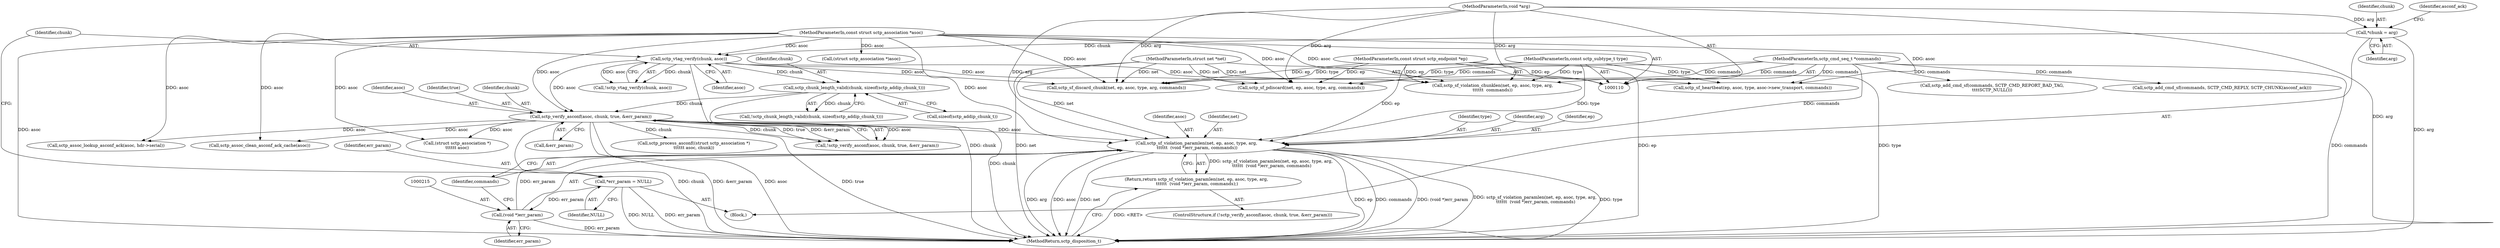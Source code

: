 digraph "0_linux_9de7922bc709eee2f609cd01d98aaedc4cf5ea74_1@pointer" {
"1000208" [label="(Call,sctp_sf_violation_paramlen(net, ep, asoc, type, arg,\n \t\t\t\t\t\t  (void *)err_param, commands))"];
"1000111" [label="(MethodParameterIn,struct net *net)"];
"1000112" [label="(MethodParameterIn,const struct sctp_endpoint *ep)"];
"1000201" [label="(Call,sctp_verify_asconf(asoc, chunk, true, &err_param))"];
"1000134" [label="(Call,sctp_vtag_verify(chunk, asoc))"];
"1000119" [label="(Call,*chunk = arg)"];
"1000115" [label="(MethodParameterIn,void *arg)"];
"1000113" [label="(MethodParameterIn,const struct sctp_association *asoc)"];
"1000172" [label="(Call,sctp_chunk_length_valid(chunk, sizeof(sctp_addip_chunk_t)))"];
"1000114" [label="(MethodParameterIn,const sctp_subtype_t type)"];
"1000214" [label="(Call,(void *)err_param)"];
"1000127" [label="(Call,*err_param = NULL)"];
"1000116" [label="(MethodParameterIn,sctp_cmd_seq_t *commands)"];
"1000207" [label="(Return,return sctp_sf_violation_paramlen(net, ep, asoc, type, arg,\n \t\t\t\t\t\t  (void *)err_param, commands);)"];
"1000211" [label="(Identifier,asoc)"];
"1000129" [label="(Identifier,NULL)"];
"1000112" [label="(MethodParameterIn,const struct sctp_endpoint *ep)"];
"1000238" [label="(Call,sctp_process_asconf((struct sctp_association *)\n\t\t\t\t\t\t asoc, chunk))"];
"1000171" [label="(Call,!sctp_chunk_length_valid(chunk, sizeof(sctp_addip_chunk_t)))"];
"1000143" [label="(Call,sctp_sf_pdiscard(net, ep, asoc, type, arg, commands))"];
"1000115" [label="(MethodParameterIn,void *arg)"];
"1000298" [label="(Call,sctp_sf_heartbeat(ep, asoc, type, asoc->new_transport, commands))"];
"1000207" [label="(Return,return sctp_sf_violation_paramlen(net, ep, asoc, type, arg,\n \t\t\t\t\t\t  (void *)err_param, commands);)"];
"1000202" [label="(Identifier,asoc)"];
"1000216" [label="(Identifier,err_param)"];
"1000136" [label="(Identifier,asoc)"];
"1000163" [label="(Call,sctp_sf_discard_chunk(net, ep, asoc, type, arg, commands))"];
"1000200" [label="(Call,!sctp_verify_asconf(asoc, chunk, true, &err_param))"];
"1000116" [label="(MethodParameterIn,sctp_cmd_seq_t *commands)"];
"1000288" [label="(Call,sctp_add_cmd_sf(commands, SCTP_CMD_REPLY, SCTP_CHUNK(asconf_ack)))"];
"1000128" [label="(Identifier,err_param)"];
"1000119" [label="(Call,*chunk = arg)"];
"1000134" [label="(Call,sctp_vtag_verify(chunk, asoc))"];
"1000133" [label="(Call,!sctp_vtag_verify(chunk, asoc))"];
"1000209" [label="(Identifier,net)"];
"1000201" [label="(Call,sctp_verify_asconf(asoc, chunk, true, &err_param))"];
"1000204" [label="(Identifier,true)"];
"1000212" [label="(Identifier,type)"];
"1000208" [label="(Call,sctp_sf_violation_paramlen(net, ep, asoc, type, arg,\n \t\t\t\t\t\t  (void *)err_param, commands))"];
"1000113" [label="(MethodParameterIn,const struct sctp_association *asoc)"];
"1000174" [label="(Call,sizeof(sctp_addip_chunk_t))"];
"1000315" [label="(MethodReturn,sctp_disposition_t)"];
"1000205" [label="(Call,&err_param)"];
"1000135" [label="(Identifier,chunk)"];
"1000117" [label="(Block,)"];
"1000121" [label="(Identifier,arg)"];
"1000214" [label="(Call,(void *)err_param)"];
"1000234" [label="(Call,sctp_assoc_clean_asconf_ack_cache(asoc))"];
"1000173" [label="(Identifier,chunk)"];
"1000111" [label="(MethodParameterIn,struct net *net)"];
"1000203" [label="(Identifier,chunk)"];
"1000213" [label="(Identifier,arg)"];
"1000120" [label="(Identifier,chunk)"];
"1000124" [label="(Identifier,asconf_ack)"];
"1000308" [label="(Call,(struct sctp_association *)asoc)"];
"1000210" [label="(Identifier,ep)"];
"1000138" [label="(Call,sctp_add_cmd_sf(commands, SCTP_CMD_REPORT_BAD_TAG,\n\t\t\t\tSCTP_NULL()))"];
"1000114" [label="(MethodParameterIn,const sctp_subtype_t type)"];
"1000199" [label="(ControlStructure,if (!sctp_verify_asconf(asoc, chunk, true, &err_param)))"];
"1000262" [label="(Call,sctp_assoc_lookup_asconf_ack(asoc, hdr->serial))"];
"1000127" [label="(Call,*err_param = NULL)"];
"1000177" [label="(Call,sctp_sf_violation_chunklen(net, ep, asoc, type, arg,\n\t\t\t\t\t\t  commands))"];
"1000172" [label="(Call,sctp_chunk_length_valid(chunk, sizeof(sctp_addip_chunk_t)))"];
"1000217" [label="(Identifier,commands)"];
"1000239" [label="(Call,(struct sctp_association *)\n\t\t\t\t\t\t asoc)"];
"1000208" -> "1000207"  [label="AST: "];
"1000208" -> "1000217"  [label="CFG: "];
"1000209" -> "1000208"  [label="AST: "];
"1000210" -> "1000208"  [label="AST: "];
"1000211" -> "1000208"  [label="AST: "];
"1000212" -> "1000208"  [label="AST: "];
"1000213" -> "1000208"  [label="AST: "];
"1000214" -> "1000208"  [label="AST: "];
"1000217" -> "1000208"  [label="AST: "];
"1000207" -> "1000208"  [label="CFG: "];
"1000208" -> "1000315"  [label="DDG: net"];
"1000208" -> "1000315"  [label="DDG: ep"];
"1000208" -> "1000315"  [label="DDG: commands"];
"1000208" -> "1000315"  [label="DDG: (void *)err_param"];
"1000208" -> "1000315"  [label="DDG: sctp_sf_violation_paramlen(net, ep, asoc, type, arg,\n \t\t\t\t\t\t  (void *)err_param, commands)"];
"1000208" -> "1000315"  [label="DDG: type"];
"1000208" -> "1000315"  [label="DDG: arg"];
"1000208" -> "1000315"  [label="DDG: asoc"];
"1000208" -> "1000207"  [label="DDG: sctp_sf_violation_paramlen(net, ep, asoc, type, arg,\n \t\t\t\t\t\t  (void *)err_param, commands)"];
"1000111" -> "1000208"  [label="DDG: net"];
"1000112" -> "1000208"  [label="DDG: ep"];
"1000201" -> "1000208"  [label="DDG: asoc"];
"1000113" -> "1000208"  [label="DDG: asoc"];
"1000114" -> "1000208"  [label="DDG: type"];
"1000115" -> "1000208"  [label="DDG: arg"];
"1000214" -> "1000208"  [label="DDG: err_param"];
"1000116" -> "1000208"  [label="DDG: commands"];
"1000111" -> "1000110"  [label="AST: "];
"1000111" -> "1000315"  [label="DDG: net"];
"1000111" -> "1000143"  [label="DDG: net"];
"1000111" -> "1000163"  [label="DDG: net"];
"1000111" -> "1000177"  [label="DDG: net"];
"1000112" -> "1000110"  [label="AST: "];
"1000112" -> "1000315"  [label="DDG: ep"];
"1000112" -> "1000143"  [label="DDG: ep"];
"1000112" -> "1000163"  [label="DDG: ep"];
"1000112" -> "1000177"  [label="DDG: ep"];
"1000112" -> "1000298"  [label="DDG: ep"];
"1000201" -> "1000200"  [label="AST: "];
"1000201" -> "1000205"  [label="CFG: "];
"1000202" -> "1000201"  [label="AST: "];
"1000203" -> "1000201"  [label="AST: "];
"1000204" -> "1000201"  [label="AST: "];
"1000205" -> "1000201"  [label="AST: "];
"1000200" -> "1000201"  [label="CFG: "];
"1000201" -> "1000315"  [label="DDG: chunk"];
"1000201" -> "1000315"  [label="DDG: &err_param"];
"1000201" -> "1000315"  [label="DDG: asoc"];
"1000201" -> "1000315"  [label="DDG: true"];
"1000201" -> "1000200"  [label="DDG: asoc"];
"1000201" -> "1000200"  [label="DDG: chunk"];
"1000201" -> "1000200"  [label="DDG: true"];
"1000201" -> "1000200"  [label="DDG: &err_param"];
"1000134" -> "1000201"  [label="DDG: asoc"];
"1000113" -> "1000201"  [label="DDG: asoc"];
"1000172" -> "1000201"  [label="DDG: chunk"];
"1000201" -> "1000234"  [label="DDG: asoc"];
"1000201" -> "1000239"  [label="DDG: asoc"];
"1000201" -> "1000238"  [label="DDG: chunk"];
"1000201" -> "1000262"  [label="DDG: asoc"];
"1000134" -> "1000133"  [label="AST: "];
"1000134" -> "1000136"  [label="CFG: "];
"1000135" -> "1000134"  [label="AST: "];
"1000136" -> "1000134"  [label="AST: "];
"1000133" -> "1000134"  [label="CFG: "];
"1000134" -> "1000315"  [label="DDG: chunk"];
"1000134" -> "1000133"  [label="DDG: chunk"];
"1000134" -> "1000133"  [label="DDG: asoc"];
"1000119" -> "1000134"  [label="DDG: chunk"];
"1000113" -> "1000134"  [label="DDG: asoc"];
"1000134" -> "1000143"  [label="DDG: asoc"];
"1000134" -> "1000163"  [label="DDG: asoc"];
"1000134" -> "1000172"  [label="DDG: chunk"];
"1000134" -> "1000177"  [label="DDG: asoc"];
"1000119" -> "1000117"  [label="AST: "];
"1000119" -> "1000121"  [label="CFG: "];
"1000120" -> "1000119"  [label="AST: "];
"1000121" -> "1000119"  [label="AST: "];
"1000124" -> "1000119"  [label="CFG: "];
"1000119" -> "1000315"  [label="DDG: arg"];
"1000115" -> "1000119"  [label="DDG: arg"];
"1000115" -> "1000110"  [label="AST: "];
"1000115" -> "1000315"  [label="DDG: arg"];
"1000115" -> "1000143"  [label="DDG: arg"];
"1000115" -> "1000163"  [label="DDG: arg"];
"1000115" -> "1000177"  [label="DDG: arg"];
"1000113" -> "1000110"  [label="AST: "];
"1000113" -> "1000315"  [label="DDG: asoc"];
"1000113" -> "1000143"  [label="DDG: asoc"];
"1000113" -> "1000163"  [label="DDG: asoc"];
"1000113" -> "1000177"  [label="DDG: asoc"];
"1000113" -> "1000234"  [label="DDG: asoc"];
"1000113" -> "1000239"  [label="DDG: asoc"];
"1000113" -> "1000262"  [label="DDG: asoc"];
"1000113" -> "1000298"  [label="DDG: asoc"];
"1000113" -> "1000308"  [label="DDG: asoc"];
"1000172" -> "1000171"  [label="AST: "];
"1000172" -> "1000174"  [label="CFG: "];
"1000173" -> "1000172"  [label="AST: "];
"1000174" -> "1000172"  [label="AST: "];
"1000171" -> "1000172"  [label="CFG: "];
"1000172" -> "1000315"  [label="DDG: chunk"];
"1000172" -> "1000171"  [label="DDG: chunk"];
"1000114" -> "1000110"  [label="AST: "];
"1000114" -> "1000315"  [label="DDG: type"];
"1000114" -> "1000143"  [label="DDG: type"];
"1000114" -> "1000163"  [label="DDG: type"];
"1000114" -> "1000177"  [label="DDG: type"];
"1000114" -> "1000298"  [label="DDG: type"];
"1000214" -> "1000216"  [label="CFG: "];
"1000215" -> "1000214"  [label="AST: "];
"1000216" -> "1000214"  [label="AST: "];
"1000217" -> "1000214"  [label="CFG: "];
"1000214" -> "1000315"  [label="DDG: err_param"];
"1000127" -> "1000214"  [label="DDG: err_param"];
"1000127" -> "1000117"  [label="AST: "];
"1000127" -> "1000129"  [label="CFG: "];
"1000128" -> "1000127"  [label="AST: "];
"1000129" -> "1000127"  [label="AST: "];
"1000135" -> "1000127"  [label="CFG: "];
"1000127" -> "1000315"  [label="DDG: NULL"];
"1000127" -> "1000315"  [label="DDG: err_param"];
"1000116" -> "1000110"  [label="AST: "];
"1000116" -> "1000315"  [label="DDG: commands"];
"1000116" -> "1000138"  [label="DDG: commands"];
"1000116" -> "1000143"  [label="DDG: commands"];
"1000116" -> "1000163"  [label="DDG: commands"];
"1000116" -> "1000177"  [label="DDG: commands"];
"1000116" -> "1000288"  [label="DDG: commands"];
"1000116" -> "1000298"  [label="DDG: commands"];
"1000207" -> "1000199"  [label="AST: "];
"1000315" -> "1000207"  [label="CFG: "];
"1000207" -> "1000315"  [label="DDG: <RET>"];
}
